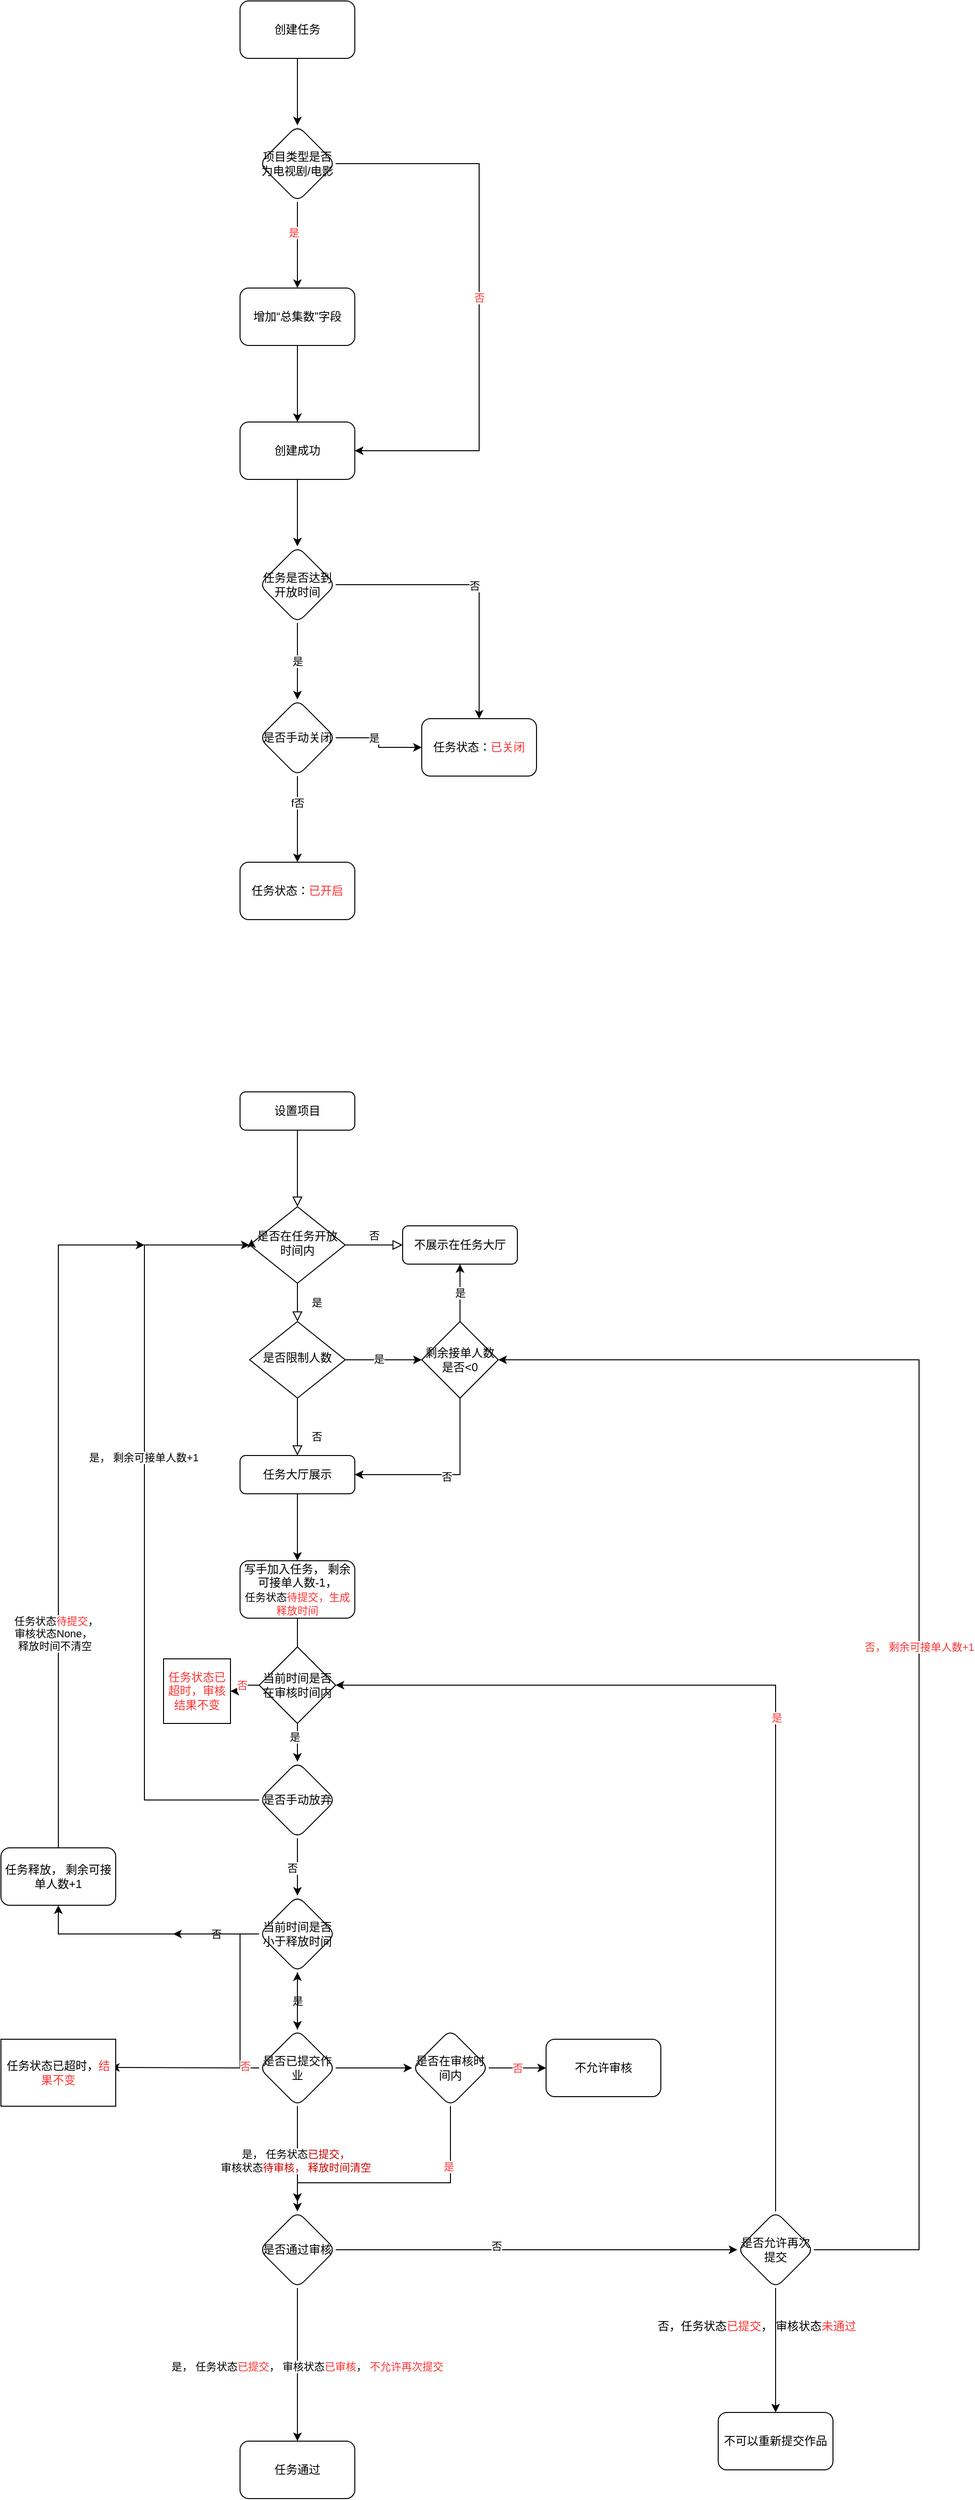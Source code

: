 <mxfile version="16.2.7" type="github">
  <diagram id="C5RBs43oDa-KdzZeNtuy" name="Page-1">
    <mxGraphModel dx="2272" dy="2352" grid="1" gridSize="10" guides="1" tooltips="1" connect="1" arrows="1" fold="1" page="1" pageScale="1" pageWidth="827" pageHeight="1169" math="0" shadow="0">
      <root>
        <mxCell id="WIyWlLk6GJQsqaUBKTNV-0" />
        <mxCell id="WIyWlLk6GJQsqaUBKTNV-1" parent="WIyWlLk6GJQsqaUBKTNV-0" />
        <mxCell id="H4f37EzpckaBXg0xdUO8-129" value="" style="endArrow=classic;html=1;rounded=0;fontColor=#FF3333;" parent="WIyWlLk6GJQsqaUBKTNV-1" edge="1">
          <mxGeometry relative="1" as="geometry">
            <mxPoint x="280" y="1070" as="sourcePoint" />
            <mxPoint x="135" y="1069.5" as="targetPoint" />
          </mxGeometry>
        </mxCell>
        <mxCell id="WIyWlLk6GJQsqaUBKTNV-2" value="" style="rounded=0;html=1;jettySize=auto;orthogonalLoop=1;fontSize=11;endArrow=block;endFill=0;endSize=8;strokeWidth=1;shadow=0;labelBackgroundColor=none;edgeStyle=orthogonalEdgeStyle;" parent="WIyWlLk6GJQsqaUBKTNV-1" source="WIyWlLk6GJQsqaUBKTNV-3" target="WIyWlLk6GJQsqaUBKTNV-6" edge="1">
          <mxGeometry relative="1" as="geometry" />
        </mxCell>
        <mxCell id="WIyWlLk6GJQsqaUBKTNV-3" value="设置项目" style="rounded=1;whiteSpace=wrap;html=1;fontSize=12;glass=0;strokeWidth=1;shadow=0;" parent="WIyWlLk6GJQsqaUBKTNV-1" vertex="1">
          <mxGeometry x="270" y="50" width="120" height="40" as="geometry" />
        </mxCell>
        <mxCell id="WIyWlLk6GJQsqaUBKTNV-4" value="是" style="rounded=0;html=1;jettySize=auto;orthogonalLoop=1;fontSize=11;endArrow=block;endFill=0;endSize=8;strokeWidth=1;shadow=0;labelBackgroundColor=none;edgeStyle=orthogonalEdgeStyle;" parent="WIyWlLk6GJQsqaUBKTNV-1" source="WIyWlLk6GJQsqaUBKTNV-6" target="WIyWlLk6GJQsqaUBKTNV-10" edge="1">
          <mxGeometry y="20" relative="1" as="geometry">
            <mxPoint as="offset" />
          </mxGeometry>
        </mxCell>
        <mxCell id="WIyWlLk6GJQsqaUBKTNV-5" value="否" style="edgeStyle=orthogonalEdgeStyle;rounded=0;html=1;jettySize=auto;orthogonalLoop=1;fontSize=11;endArrow=block;endFill=0;endSize=8;strokeWidth=1;shadow=0;labelBackgroundColor=none;" parent="WIyWlLk6GJQsqaUBKTNV-1" source="WIyWlLk6GJQsqaUBKTNV-6" target="WIyWlLk6GJQsqaUBKTNV-7" edge="1">
          <mxGeometry y="10" relative="1" as="geometry">
            <mxPoint as="offset" />
          </mxGeometry>
        </mxCell>
        <mxCell id="WIyWlLk6GJQsqaUBKTNV-6" value="是否在任务开放时间内" style="rhombus;whiteSpace=wrap;html=1;shadow=0;fontFamily=Helvetica;fontSize=12;align=center;strokeWidth=1;spacing=6;spacingTop=-4;" parent="WIyWlLk6GJQsqaUBKTNV-1" vertex="1">
          <mxGeometry x="280" y="170" width="100" height="80" as="geometry" />
        </mxCell>
        <mxCell id="WIyWlLk6GJQsqaUBKTNV-7" value="不展示在任务大厅" style="rounded=1;whiteSpace=wrap;html=1;fontSize=12;glass=0;strokeWidth=1;shadow=0;" parent="WIyWlLk6GJQsqaUBKTNV-1" vertex="1">
          <mxGeometry x="440" y="190" width="120" height="40" as="geometry" />
        </mxCell>
        <mxCell id="WIyWlLk6GJQsqaUBKTNV-8" value="否" style="rounded=0;html=1;jettySize=auto;orthogonalLoop=1;fontSize=11;endArrow=block;endFill=0;endSize=8;strokeWidth=1;shadow=0;labelBackgroundColor=none;edgeStyle=orthogonalEdgeStyle;" parent="WIyWlLk6GJQsqaUBKTNV-1" source="WIyWlLk6GJQsqaUBKTNV-10" target="WIyWlLk6GJQsqaUBKTNV-11" edge="1">
          <mxGeometry x="0.333" y="20" relative="1" as="geometry">
            <mxPoint as="offset" />
          </mxGeometry>
        </mxCell>
        <mxCell id="H4f37EzpckaBXg0xdUO8-9" value="" style="edgeStyle=orthogonalEdgeStyle;rounded=0;orthogonalLoop=1;jettySize=auto;html=1;" parent="WIyWlLk6GJQsqaUBKTNV-1" source="WIyWlLk6GJQsqaUBKTNV-10" target="H4f37EzpckaBXg0xdUO8-7" edge="1">
          <mxGeometry relative="1" as="geometry" />
        </mxCell>
        <mxCell id="H4f37EzpckaBXg0xdUO8-11" value="是" style="edgeLabel;html=1;align=center;verticalAlign=middle;resizable=0;points=[];" parent="H4f37EzpckaBXg0xdUO8-9" vertex="1" connectable="0">
          <mxGeometry x="-0.125" y="1" relative="1" as="geometry">
            <mxPoint as="offset" />
          </mxGeometry>
        </mxCell>
        <mxCell id="WIyWlLk6GJQsqaUBKTNV-10" value="是否限制人数" style="rhombus;whiteSpace=wrap;html=1;shadow=0;fontFamily=Helvetica;fontSize=12;align=center;strokeWidth=1;spacing=6;spacingTop=-4;" parent="WIyWlLk6GJQsqaUBKTNV-1" vertex="1">
          <mxGeometry x="280" y="290" width="100" height="80" as="geometry" />
        </mxCell>
        <mxCell id="H4f37EzpckaBXg0xdUO8-15" value="" style="edgeStyle=orthogonalEdgeStyle;rounded=0;orthogonalLoop=1;jettySize=auto;html=1;" parent="WIyWlLk6GJQsqaUBKTNV-1" source="WIyWlLk6GJQsqaUBKTNV-11" target="H4f37EzpckaBXg0xdUO8-14" edge="1">
          <mxGeometry relative="1" as="geometry" />
        </mxCell>
        <mxCell id="WIyWlLk6GJQsqaUBKTNV-11" value="任务大厅展示" style="rounded=1;whiteSpace=wrap;html=1;fontSize=12;glass=0;strokeWidth=1;shadow=0;" parent="WIyWlLk6GJQsqaUBKTNV-1" vertex="1">
          <mxGeometry x="270" y="430" width="120" height="40" as="geometry" />
        </mxCell>
        <mxCell id="H4f37EzpckaBXg0xdUO8-10" value="是" style="edgeStyle=orthogonalEdgeStyle;rounded=0;orthogonalLoop=1;jettySize=auto;html=1;" parent="WIyWlLk6GJQsqaUBKTNV-1" source="H4f37EzpckaBXg0xdUO8-7" target="WIyWlLk6GJQsqaUBKTNV-7" edge="1">
          <mxGeometry relative="1" as="geometry" />
        </mxCell>
        <mxCell id="H4f37EzpckaBXg0xdUO8-12" style="edgeStyle=orthogonalEdgeStyle;rounded=0;orthogonalLoop=1;jettySize=auto;html=1;entryX=1;entryY=0.5;entryDx=0;entryDy=0;" parent="WIyWlLk6GJQsqaUBKTNV-1" source="H4f37EzpckaBXg0xdUO8-7" target="WIyWlLk6GJQsqaUBKTNV-11" edge="1">
          <mxGeometry relative="1" as="geometry">
            <Array as="points">
              <mxPoint x="500" y="450" />
            </Array>
          </mxGeometry>
        </mxCell>
        <mxCell id="H4f37EzpckaBXg0xdUO8-13" value="否" style="edgeLabel;html=1;align=center;verticalAlign=middle;resizable=0;points=[];" parent="H4f37EzpckaBXg0xdUO8-12" vertex="1" connectable="0">
          <mxGeometry x="-0.011" y="2" relative="1" as="geometry">
            <mxPoint as="offset" />
          </mxGeometry>
        </mxCell>
        <mxCell id="H4f37EzpckaBXg0xdUO8-7" value="剩余接单人数是否&amp;lt;0" style="rhombus;whiteSpace=wrap;html=1;" parent="WIyWlLk6GJQsqaUBKTNV-1" vertex="1">
          <mxGeometry x="460" y="290" width="80" height="80" as="geometry" />
        </mxCell>
        <mxCell id="H4f37EzpckaBXg0xdUO8-22" value="" style="edgeStyle=orthogonalEdgeStyle;rounded=0;orthogonalLoop=1;jettySize=auto;html=1;startArrow=none;" parent="WIyWlLk6GJQsqaUBKTNV-1" source="H4f37EzpckaBXg0xdUO8-86" target="H4f37EzpckaBXg0xdUO8-21" edge="1">
          <mxGeometry relative="1" as="geometry" />
        </mxCell>
        <mxCell id="H4f37EzpckaBXg0xdUO8-88" value="是" style="edgeLabel;html=1;align=center;verticalAlign=middle;resizable=0;points=[];fontColor=#000000;" parent="H4f37EzpckaBXg0xdUO8-22" vertex="1" connectable="0">
          <mxGeometry x="-0.3" y="-3" relative="1" as="geometry">
            <mxPoint as="offset" />
          </mxGeometry>
        </mxCell>
        <mxCell id="H4f37EzpckaBXg0xdUO8-14" value="写手加入任务， 剩余可接单人数-1，&lt;br&gt;&lt;span style=&quot;font-size: 11px&quot;&gt;任务状态&lt;/span&gt;&lt;font color=&quot;#ff3333&quot; style=&quot;color: rgb(255 , 51 , 51) ; font-size: 11px&quot;&gt;待提交，生成释放时间&lt;/font&gt;" style="whiteSpace=wrap;html=1;rounded=1;glass=0;strokeWidth=1;shadow=0;" parent="WIyWlLk6GJQsqaUBKTNV-1" vertex="1">
          <mxGeometry x="270" y="540" width="120" height="60" as="geometry" />
        </mxCell>
        <mxCell id="H4f37EzpckaBXg0xdUO8-31" value="" style="edgeStyle=orthogonalEdgeStyle;rounded=0;orthogonalLoop=1;jettySize=auto;html=1;entryX=0;entryY=0.5;entryDx=0;entryDy=0;" parent="WIyWlLk6GJQsqaUBKTNV-1" source="H4f37EzpckaBXg0xdUO8-21" target="WIyWlLk6GJQsqaUBKTNV-6" edge="1">
          <mxGeometry relative="1" as="geometry">
            <mxPoint x="150" y="220" as="targetPoint" />
            <Array as="points">
              <mxPoint x="170" y="790" />
              <mxPoint x="170" y="210" />
            </Array>
          </mxGeometry>
        </mxCell>
        <mxCell id="H4f37EzpckaBXg0xdUO8-32" value="是， 剩余可接单人数+1" style="edgeLabel;html=1;align=center;verticalAlign=middle;resizable=0;points=[];" parent="H4f37EzpckaBXg0xdUO8-31" vertex="1" connectable="0">
          <mxGeometry x="0.181" y="1" relative="1" as="geometry">
            <mxPoint as="offset" />
          </mxGeometry>
        </mxCell>
        <mxCell id="H4f37EzpckaBXg0xdUO8-34" value="" style="edgeStyle=orthogonalEdgeStyle;rounded=0;orthogonalLoop=1;jettySize=auto;html=1;fontColor=#FF3333;" parent="WIyWlLk6GJQsqaUBKTNV-1" source="H4f37EzpckaBXg0xdUO8-21" target="H4f37EzpckaBXg0xdUO8-33" edge="1">
          <mxGeometry relative="1" as="geometry" />
        </mxCell>
        <mxCell id="H4f37EzpckaBXg0xdUO8-35" value="&lt;span style=&quot;color: rgb(0 , 0 , 0)&quot;&gt;否&amp;nbsp;&lt;/span&gt;" style="edgeLabel;html=1;align=center;verticalAlign=middle;resizable=0;points=[];fontColor=#FF3333;" parent="H4f37EzpckaBXg0xdUO8-34" vertex="1" connectable="0">
          <mxGeometry x="0.025" y="-4" relative="1" as="geometry">
            <mxPoint as="offset" />
          </mxGeometry>
        </mxCell>
        <mxCell id="H4f37EzpckaBXg0xdUO8-21" value="是否手动放弃" style="rhombus;whiteSpace=wrap;html=1;rounded=1;glass=0;strokeWidth=1;shadow=0;" parent="WIyWlLk6GJQsqaUBKTNV-1" vertex="1">
          <mxGeometry x="290" y="750" width="80" height="80" as="geometry" />
        </mxCell>
        <mxCell id="H4f37EzpckaBXg0xdUO8-27" style="edgeStyle=orthogonalEdgeStyle;rounded=0;orthogonalLoop=1;jettySize=auto;html=1;exitX=0;exitY=0.5;exitDx=0;exitDy=0;entryX=0.02;entryY=0.425;entryDx=0;entryDy=0;entryPerimeter=0;" parent="WIyWlLk6GJQsqaUBKTNV-1" source="WIyWlLk6GJQsqaUBKTNV-6" target="WIyWlLk6GJQsqaUBKTNV-6" edge="1">
          <mxGeometry relative="1" as="geometry" />
        </mxCell>
        <mxCell id="H4f37EzpckaBXg0xdUO8-47" value="是" style="edgeStyle=orthogonalEdgeStyle;rounded=0;orthogonalLoop=1;jettySize=auto;html=1;fontColor=#000000;" parent="WIyWlLk6GJQsqaUBKTNV-1" source="H4f37EzpckaBXg0xdUO8-33" target="H4f37EzpckaBXg0xdUO8-46" edge="1">
          <mxGeometry relative="1" as="geometry" />
        </mxCell>
        <mxCell id="H4f37EzpckaBXg0xdUO8-63" value="" style="edgeStyle=orthogonalEdgeStyle;rounded=0;orthogonalLoop=1;jettySize=auto;html=1;fontColor=#000000;entryX=0.5;entryY=1;entryDx=0;entryDy=0;" parent="WIyWlLk6GJQsqaUBKTNV-1" source="H4f37EzpckaBXg0xdUO8-33" target="H4f37EzpckaBXg0xdUO8-62" edge="1">
          <mxGeometry relative="1" as="geometry">
            <mxPoint x="200" y="1070" as="targetPoint" />
            <Array as="points">
              <mxPoint x="80" y="930" />
            </Array>
          </mxGeometry>
        </mxCell>
        <mxCell id="H4f37EzpckaBXg0xdUO8-71" value="否" style="edgeLabel;html=1;align=center;verticalAlign=middle;resizable=0;points=[];fontColor=#000000;" parent="H4f37EzpckaBXg0xdUO8-63" vertex="1" connectable="0">
          <mxGeometry x="-0.624" relative="1" as="geometry">
            <mxPoint as="offset" />
          </mxGeometry>
        </mxCell>
        <mxCell id="H4f37EzpckaBXg0xdUO8-33" value="当前时间是否小于释放时间" style="rhombus;whiteSpace=wrap;html=1;rounded=1;glass=0;strokeWidth=1;shadow=0;" parent="WIyWlLk6GJQsqaUBKTNV-1" vertex="1">
          <mxGeometry x="290" y="890" width="80" height="80" as="geometry" />
        </mxCell>
        <mxCell id="H4f37EzpckaBXg0xdUO8-52" value="" style="edgeStyle=orthogonalEdgeStyle;rounded=0;orthogonalLoop=1;jettySize=auto;html=1;fontColor=#CC0000;" parent="WIyWlLk6GJQsqaUBKTNV-1" source="H4f37EzpckaBXg0xdUO8-46" target="H4f37EzpckaBXg0xdUO8-51" edge="1">
          <mxGeometry relative="1" as="geometry" />
        </mxCell>
        <mxCell id="H4f37EzpckaBXg0xdUO8-53" value="&lt;span style=&quot;color: rgb(0 , 0 , 0)&quot;&gt;是， 任务状态&lt;/span&gt;&lt;font color=&quot;#cc0000&quot;&gt;已提交， &lt;br&gt;&lt;/font&gt;&lt;font color=&quot;#000000&quot;&gt;审核状态&lt;/font&gt;&lt;font color=&quot;#cc0000&quot;&gt;待审核， 释放时间清空&lt;/font&gt;" style="edgeLabel;html=1;align=center;verticalAlign=middle;resizable=0;points=[];fontColor=#CC0000;" parent="H4f37EzpckaBXg0xdUO8-52" vertex="1" connectable="0">
          <mxGeometry x="0.025" y="-2" relative="1" as="geometry">
            <mxPoint as="offset" />
          </mxGeometry>
        </mxCell>
        <mxCell id="H4f37EzpckaBXg0xdUO8-69" value="" style="edgeStyle=orthogonalEdgeStyle;rounded=0;orthogonalLoop=1;jettySize=auto;html=1;fontColor=#000000;" parent="WIyWlLk6GJQsqaUBKTNV-1" source="H4f37EzpckaBXg0xdUO8-46" edge="1">
          <mxGeometry relative="1" as="geometry">
            <mxPoint x="200" y="930" as="targetPoint" />
            <Array as="points">
              <mxPoint x="270" y="1070" />
              <mxPoint x="270" y="930" />
            </Array>
          </mxGeometry>
        </mxCell>
        <mxCell id="H4f37EzpckaBXg0xdUO8-124" value="否" style="edgeLabel;html=1;align=center;verticalAlign=middle;resizable=0;points=[];fontColor=#FF3333;" parent="H4f37EzpckaBXg0xdUO8-69" vertex="1" connectable="0">
          <mxGeometry x="-0.87" y="-2" relative="1" as="geometry">
            <mxPoint as="offset" />
          </mxGeometry>
        </mxCell>
        <mxCell id="H4f37EzpckaBXg0xdUO8-135" value="" style="edgeStyle=orthogonalEdgeStyle;rounded=0;orthogonalLoop=1;jettySize=auto;html=1;fontColor=#FF3333;" parent="WIyWlLk6GJQsqaUBKTNV-1" source="H4f37EzpckaBXg0xdUO8-46" target="H4f37EzpckaBXg0xdUO8-33" edge="1">
          <mxGeometry relative="1" as="geometry" />
        </mxCell>
        <mxCell id="H4f37EzpckaBXg0xdUO8-148" value="" style="edgeStyle=orthogonalEdgeStyle;rounded=0;orthogonalLoop=1;jettySize=auto;html=1;fontColor=#FF3333;" parent="WIyWlLk6GJQsqaUBKTNV-1" source="H4f37EzpckaBXg0xdUO8-46" target="H4f37EzpckaBXg0xdUO8-147" edge="1">
          <mxGeometry relative="1" as="geometry" />
        </mxCell>
        <mxCell id="H4f37EzpckaBXg0xdUO8-46" value="是否已提交作业" style="rhombus;whiteSpace=wrap;html=1;rounded=1;glass=0;strokeWidth=1;shadow=0;" parent="WIyWlLk6GJQsqaUBKTNV-1" vertex="1">
          <mxGeometry x="290" y="1030" width="80" height="80" as="geometry" />
        </mxCell>
        <mxCell id="H4f37EzpckaBXg0xdUO8-57" value="" style="edgeStyle=orthogonalEdgeStyle;rounded=0;orthogonalLoop=1;jettySize=auto;html=1;fontColor=#000000;" parent="WIyWlLk6GJQsqaUBKTNV-1" source="H4f37EzpckaBXg0xdUO8-51" target="H4f37EzpckaBXg0xdUO8-56" edge="1">
          <mxGeometry relative="1" as="geometry" />
        </mxCell>
        <mxCell id="H4f37EzpckaBXg0xdUO8-58" value="是， 任务状态&lt;font color=&quot;#ff3333&quot;&gt;已提交&lt;/font&gt;， 审核状态&lt;font color=&quot;#ff3333&quot;&gt;已审核&lt;/font&gt;， &lt;font color=&quot;#ff3333&quot;&gt;不允许再次提交&lt;/font&gt;" style="edgeLabel;html=1;align=center;verticalAlign=middle;resizable=0;points=[];fontColor=#000000;" parent="H4f37EzpckaBXg0xdUO8-57" vertex="1" connectable="0">
          <mxGeometry x="0.022" y="-3" relative="1" as="geometry">
            <mxPoint x="13" as="offset" />
          </mxGeometry>
        </mxCell>
        <mxCell id="H4f37EzpckaBXg0xdUO8-77" value="" style="edgeStyle=orthogonalEdgeStyle;rounded=0;orthogonalLoop=1;jettySize=auto;html=1;fontColor=#000000;" parent="WIyWlLk6GJQsqaUBKTNV-1" source="H4f37EzpckaBXg0xdUO8-51" target="H4f37EzpckaBXg0xdUO8-76" edge="1">
          <mxGeometry relative="1" as="geometry" />
        </mxCell>
        <mxCell id="H4f37EzpckaBXg0xdUO8-78" value="否" style="edgeLabel;html=1;align=center;verticalAlign=middle;resizable=0;points=[];fontColor=#000000;" parent="H4f37EzpckaBXg0xdUO8-77" vertex="1" connectable="0">
          <mxGeometry x="-0.2" y="4" relative="1" as="geometry">
            <mxPoint as="offset" />
          </mxGeometry>
        </mxCell>
        <mxCell id="H4f37EzpckaBXg0xdUO8-51" value="是否通过审核" style="rhombus;whiteSpace=wrap;html=1;rounded=1;glass=0;strokeWidth=1;shadow=0;" parent="WIyWlLk6GJQsqaUBKTNV-1" vertex="1">
          <mxGeometry x="290" y="1220" width="80" height="80" as="geometry" />
        </mxCell>
        <mxCell id="H4f37EzpckaBXg0xdUO8-56" value="任务通过" style="whiteSpace=wrap;html=1;rounded=1;glass=0;strokeWidth=1;shadow=0;" parent="WIyWlLk6GJQsqaUBKTNV-1" vertex="1">
          <mxGeometry x="270" y="1460" width="120" height="60" as="geometry" />
        </mxCell>
        <mxCell id="H4f37EzpckaBXg0xdUO8-65" value="" style="edgeStyle=orthogonalEdgeStyle;rounded=0;orthogonalLoop=1;jettySize=auto;html=1;fontColor=#000000;" parent="WIyWlLk6GJQsqaUBKTNV-1" source="H4f37EzpckaBXg0xdUO8-62" edge="1">
          <mxGeometry relative="1" as="geometry">
            <mxPoint x="170" y="210" as="targetPoint" />
            <Array as="points">
              <mxPoint x="80" y="210" />
            </Array>
          </mxGeometry>
        </mxCell>
        <mxCell id="H4f37EzpckaBXg0xdUO8-66" value="&amp;nbsp;任务状态&lt;font color=&quot;#ff3333&quot;&gt;待提交&lt;/font&gt;， &lt;br&gt;审核状态None，&amp;nbsp;&lt;br&gt;释放时间不清空" style="edgeLabel;html=1;align=center;verticalAlign=middle;resizable=0;points=[];fontColor=#000000;" parent="H4f37EzpckaBXg0xdUO8-65" vertex="1" connectable="0">
          <mxGeometry x="-0.378" y="4" relative="1" as="geometry">
            <mxPoint as="offset" />
          </mxGeometry>
        </mxCell>
        <mxCell id="H4f37EzpckaBXg0xdUO8-62" value="任务释放， 剩余可接单人数+1" style="whiteSpace=wrap;html=1;rounded=1;glass=0;strokeWidth=1;shadow=0;" parent="WIyWlLk6GJQsqaUBKTNV-1" vertex="1">
          <mxGeometry x="20" y="840" width="120" height="60" as="geometry" />
        </mxCell>
        <mxCell id="H4f37EzpckaBXg0xdUO8-80" value="" style="edgeStyle=orthogonalEdgeStyle;rounded=0;orthogonalLoop=1;jettySize=auto;html=1;fontColor=#000000;" parent="WIyWlLk6GJQsqaUBKTNV-1" source="H4f37EzpckaBXg0xdUO8-76" target="H4f37EzpckaBXg0xdUO8-79" edge="1">
          <mxGeometry relative="1" as="geometry" />
        </mxCell>
        <mxCell id="H4f37EzpckaBXg0xdUO8-137" value="" style="edgeStyle=orthogonalEdgeStyle;rounded=0;orthogonalLoop=1;jettySize=auto;html=1;fontColor=#FF3333;entryX=1;entryY=0.5;entryDx=0;entryDy=0;" parent="WIyWlLk6GJQsqaUBKTNV-1" source="H4f37EzpckaBXg0xdUO8-76" target="H4f37EzpckaBXg0xdUO8-86" edge="1">
          <mxGeometry relative="1" as="geometry">
            <mxPoint x="830" y="1130" as="targetPoint" />
            <Array as="points">
              <mxPoint x="830" y="670" />
            </Array>
          </mxGeometry>
        </mxCell>
        <mxCell id="H4f37EzpckaBXg0xdUO8-138" value="是" style="edgeLabel;html=1;align=center;verticalAlign=middle;resizable=0;points=[];fontColor=#FF3333;" parent="H4f37EzpckaBXg0xdUO8-137" vertex="1" connectable="0">
          <mxGeometry x="0.022" y="-1" relative="1" as="geometry">
            <mxPoint as="offset" />
          </mxGeometry>
        </mxCell>
        <mxCell id="H4f37EzpckaBXg0xdUO8-146" value="否， 剩余可接单人数+1" style="edgeStyle=orthogonalEdgeStyle;rounded=0;orthogonalLoop=1;jettySize=auto;html=1;fontColor=#FF3333;entryX=1;entryY=0.5;entryDx=0;entryDy=0;" parent="WIyWlLk6GJQsqaUBKTNV-1" source="H4f37EzpckaBXg0xdUO8-76" target="H4f37EzpckaBXg0xdUO8-7" edge="1">
          <mxGeometry relative="1" as="geometry">
            <mxPoint x="930" y="1260" as="targetPoint" />
            <Array as="points">
              <mxPoint x="980" y="1260" />
              <mxPoint x="980" y="330" />
            </Array>
          </mxGeometry>
        </mxCell>
        <mxCell id="H4f37EzpckaBXg0xdUO8-76" value="是否允许再次提交" style="rhombus;whiteSpace=wrap;html=1;rounded=1;glass=0;strokeWidth=1;shadow=0;" parent="WIyWlLk6GJQsqaUBKTNV-1" vertex="1">
          <mxGeometry x="790" y="1220" width="80" height="80" as="geometry" />
        </mxCell>
        <mxCell id="H4f37EzpckaBXg0xdUO8-79" value="不可以重新提交作品" style="whiteSpace=wrap;html=1;rounded=1;glass=0;strokeWidth=1;shadow=0;" parent="WIyWlLk6GJQsqaUBKTNV-1" vertex="1">
          <mxGeometry x="770" y="1430" width="120" height="60" as="geometry" />
        </mxCell>
        <mxCell id="H4f37EzpckaBXg0xdUO8-81" value="否，&lt;span&gt;任务状态&lt;/span&gt;&lt;font color=&quot;#ff3333&quot;&gt;已提交&lt;/font&gt;&lt;span&gt;， 审核状态&lt;/span&gt;&lt;font color=&quot;#ff3333&quot;&gt;未通过&lt;/font&gt;" style="text;html=1;align=center;verticalAlign=middle;resizable=0;points=[];autosize=1;strokeColor=none;fillColor=none;fontColor=#000000;" parent="WIyWlLk6GJQsqaUBKTNV-1" vertex="1">
          <mxGeometry x="700" y="1330" width="220" height="20" as="geometry" />
        </mxCell>
        <mxCell id="H4f37EzpckaBXg0xdUO8-144" value="否" style="edgeStyle=orthogonalEdgeStyle;rounded=0;orthogonalLoop=1;jettySize=auto;html=1;fontColor=#FF3333;" parent="WIyWlLk6GJQsqaUBKTNV-1" source="H4f37EzpckaBXg0xdUO8-86" target="H4f37EzpckaBXg0xdUO8-143" edge="1">
          <mxGeometry relative="1" as="geometry" />
        </mxCell>
        <mxCell id="H4f37EzpckaBXg0xdUO8-86" value="&lt;font color=&quot;#000000&quot;&gt;当前时间是否在审核时间内&lt;/font&gt;" style="rhombus;whiteSpace=wrap;html=1;fontColor=#FF3333;" parent="WIyWlLk6GJQsqaUBKTNV-1" vertex="1">
          <mxGeometry x="290" y="630" width="80" height="80" as="geometry" />
        </mxCell>
        <mxCell id="H4f37EzpckaBXg0xdUO8-87" value="" style="edgeStyle=orthogonalEdgeStyle;rounded=0;orthogonalLoop=1;jettySize=auto;html=1;endArrow=none;" parent="WIyWlLk6GJQsqaUBKTNV-1" source="H4f37EzpckaBXg0xdUO8-14" target="H4f37EzpckaBXg0xdUO8-86" edge="1">
          <mxGeometry relative="1" as="geometry">
            <mxPoint x="330" y="600" as="sourcePoint" />
            <mxPoint x="330" y="710" as="targetPoint" />
          </mxGeometry>
        </mxCell>
        <mxCell id="H4f37EzpckaBXg0xdUO8-122" value="&lt;span style=&quot;color: rgb(0 , 0 , 0)&quot;&gt;任务状态已超时，&lt;/span&gt;结果不变" style="whiteSpace=wrap;html=1;fontColor=#FF3333;" parent="WIyWlLk6GJQsqaUBKTNV-1" vertex="1">
          <mxGeometry x="20" y="1040" width="120" height="70" as="geometry" />
        </mxCell>
        <mxCell id="H4f37EzpckaBXg0xdUO8-143" value="任务状态已超时，审核结果不变" style="whiteSpace=wrap;html=1;fontColor=#FF3333;" parent="WIyWlLk6GJQsqaUBKTNV-1" vertex="1">
          <mxGeometry x="190" y="642.5" width="70" height="67.5" as="geometry" />
        </mxCell>
        <mxCell id="H4f37EzpckaBXg0xdUO8-150" value="" style="edgeStyle=orthogonalEdgeStyle;rounded=0;orthogonalLoop=1;jettySize=auto;html=1;fontColor=#FF3333;" parent="WIyWlLk6GJQsqaUBKTNV-1" source="H4f37EzpckaBXg0xdUO8-147" edge="1">
          <mxGeometry relative="1" as="geometry">
            <mxPoint x="330" y="1210" as="targetPoint" />
            <Array as="points">
              <mxPoint x="490" y="1190" />
              <mxPoint x="330" y="1190" />
            </Array>
          </mxGeometry>
        </mxCell>
        <mxCell id="H4f37EzpckaBXg0xdUO8-151" value="是" style="edgeLabel;html=1;align=center;verticalAlign=middle;resizable=0;points=[];fontColor=#FF3333;" parent="H4f37EzpckaBXg0xdUO8-150" vertex="1" connectable="0">
          <mxGeometry x="-0.52" y="-2" relative="1" as="geometry">
            <mxPoint as="offset" />
          </mxGeometry>
        </mxCell>
        <mxCell id="H4f37EzpckaBXg0xdUO8-153" value="否" style="edgeStyle=orthogonalEdgeStyle;rounded=0;orthogonalLoop=1;jettySize=auto;html=1;fontColor=#FF3333;" parent="WIyWlLk6GJQsqaUBKTNV-1" source="H4f37EzpckaBXg0xdUO8-147" target="H4f37EzpckaBXg0xdUO8-152" edge="1">
          <mxGeometry relative="1" as="geometry" />
        </mxCell>
        <mxCell id="H4f37EzpckaBXg0xdUO8-147" value="是否在审核时间内" style="rhombus;whiteSpace=wrap;html=1;rounded=1;glass=0;strokeWidth=1;shadow=0;" parent="WIyWlLk6GJQsqaUBKTNV-1" vertex="1">
          <mxGeometry x="450" y="1030" width="80" height="80" as="geometry" />
        </mxCell>
        <mxCell id="H4f37EzpckaBXg0xdUO8-152" value="不允许审核" style="whiteSpace=wrap;html=1;rounded=1;glass=0;strokeWidth=1;shadow=0;" parent="WIyWlLk6GJQsqaUBKTNV-1" vertex="1">
          <mxGeometry x="590" y="1040" width="120" height="60" as="geometry" />
        </mxCell>
        <mxCell id="H4f37EzpckaBXg0xdUO8-160" value="" style="edgeStyle=orthogonalEdgeStyle;rounded=0;orthogonalLoop=1;jettySize=auto;html=1;fontColor=#FF3333;" parent="WIyWlLk6GJQsqaUBKTNV-1" source="H4f37EzpckaBXg0xdUO8-155" target="H4f37EzpckaBXg0xdUO8-159" edge="1">
          <mxGeometry relative="1" as="geometry" />
        </mxCell>
        <mxCell id="H4f37EzpckaBXg0xdUO8-155" value="&lt;span&gt;创建任务&lt;/span&gt;" style="whiteSpace=wrap;html=1;rounded=1;glass=0;strokeWidth=1;shadow=0;" parent="WIyWlLk6GJQsqaUBKTNV-1" vertex="1">
          <mxGeometry x="270" y="-1090" width="120" height="60" as="geometry" />
        </mxCell>
        <mxCell id="H4f37EzpckaBXg0xdUO8-162" value="" style="edgeStyle=orthogonalEdgeStyle;rounded=0;orthogonalLoop=1;jettySize=auto;html=1;fontColor=#FF3333;" parent="WIyWlLk6GJQsqaUBKTNV-1" source="H4f37EzpckaBXg0xdUO8-159" target="H4f37EzpckaBXg0xdUO8-161" edge="1">
          <mxGeometry relative="1" as="geometry" />
        </mxCell>
        <mxCell id="H4f37EzpckaBXg0xdUO8-163" value="是" style="edgeLabel;html=1;align=center;verticalAlign=middle;resizable=0;points=[];fontColor=#FF3333;" parent="H4f37EzpckaBXg0xdUO8-162" vertex="1" connectable="0">
          <mxGeometry x="-0.289" y="-4" relative="1" as="geometry">
            <mxPoint as="offset" />
          </mxGeometry>
        </mxCell>
        <mxCell id="H4f37EzpckaBXg0xdUO8-167" value="否" style="edgeStyle=orthogonalEdgeStyle;rounded=0;orthogonalLoop=1;jettySize=auto;html=1;fontColor=#FF3333;entryX=1;entryY=0.5;entryDx=0;entryDy=0;" parent="WIyWlLk6GJQsqaUBKTNV-1" source="H4f37EzpckaBXg0xdUO8-159" target="H4f37EzpckaBXg0xdUO8-168" edge="1">
          <mxGeometry relative="1" as="geometry">
            <mxPoint x="520" y="-660" as="targetPoint" />
            <Array as="points">
              <mxPoint x="520" y="-920" />
              <mxPoint x="520" y="-620" />
            </Array>
          </mxGeometry>
        </mxCell>
        <mxCell id="H4f37EzpckaBXg0xdUO8-159" value="项目类型是否为电视剧/电影" style="rhombus;whiteSpace=wrap;html=1;rounded=1;glass=0;strokeWidth=1;shadow=0;" parent="WIyWlLk6GJQsqaUBKTNV-1" vertex="1">
          <mxGeometry x="290" y="-960" width="80" height="80" as="geometry" />
        </mxCell>
        <mxCell id="H4f37EzpckaBXg0xdUO8-169" value="" style="edgeStyle=orthogonalEdgeStyle;rounded=0;orthogonalLoop=1;jettySize=auto;html=1;fontColor=#FF3333;" parent="WIyWlLk6GJQsqaUBKTNV-1" source="H4f37EzpckaBXg0xdUO8-161" target="H4f37EzpckaBXg0xdUO8-168" edge="1">
          <mxGeometry relative="1" as="geometry" />
        </mxCell>
        <mxCell id="H4f37EzpckaBXg0xdUO8-161" value="增加“总集数”字段" style="whiteSpace=wrap;html=1;rounded=1;glass=0;strokeWidth=1;shadow=0;" parent="WIyWlLk6GJQsqaUBKTNV-1" vertex="1">
          <mxGeometry x="270" y="-790" width="120" height="60" as="geometry" />
        </mxCell>
        <mxCell id="H4f37EzpckaBXg0xdUO8-175" value="" style="edgeStyle=orthogonalEdgeStyle;rounded=0;orthogonalLoop=1;jettySize=auto;html=1;fontColor=#FF3333;" parent="WIyWlLk6GJQsqaUBKTNV-1" source="H4f37EzpckaBXg0xdUO8-168" target="H4f37EzpckaBXg0xdUO8-174" edge="1">
          <mxGeometry relative="1" as="geometry" />
        </mxCell>
        <mxCell id="H4f37EzpckaBXg0xdUO8-168" value="创建成功" style="whiteSpace=wrap;html=1;rounded=1;glass=0;strokeWidth=1;shadow=0;" parent="WIyWlLk6GJQsqaUBKTNV-1" vertex="1">
          <mxGeometry x="270" y="-650" width="120" height="60" as="geometry" />
        </mxCell>
        <mxCell id="H4f37EzpckaBXg0xdUO8-177" value="&lt;font color=&quot;#000000&quot;&gt;是&lt;/font&gt;" style="edgeStyle=orthogonalEdgeStyle;rounded=0;orthogonalLoop=1;jettySize=auto;html=1;fontColor=#FF3333;" parent="WIyWlLk6GJQsqaUBKTNV-1" source="H4f37EzpckaBXg0xdUO8-174" target="H4f37EzpckaBXg0xdUO8-176" edge="1">
          <mxGeometry relative="1" as="geometry" />
        </mxCell>
        <mxCell id="H4f37EzpckaBXg0xdUO8-179" value="" style="edgeStyle=orthogonalEdgeStyle;rounded=0;orthogonalLoop=1;jettySize=auto;html=1;fontColor=#FF3333;entryX=0.5;entryY=0;entryDx=0;entryDy=0;" parent="WIyWlLk6GJQsqaUBKTNV-1" source="H4f37EzpckaBXg0xdUO8-174" target="H4f37EzpckaBXg0xdUO8-184" edge="1">
          <mxGeometry relative="1" as="geometry">
            <mxPoint x="430" y="-480" as="targetPoint" />
          </mxGeometry>
        </mxCell>
        <mxCell id="H4f37EzpckaBXg0xdUO8-180" value="否" style="edgeLabel;html=1;align=center;verticalAlign=middle;resizable=0;points=[];fontColor=#000000;" parent="H4f37EzpckaBXg0xdUO8-179" vertex="1" connectable="0">
          <mxGeometry y="-1" relative="1" as="geometry">
            <mxPoint as="offset" />
          </mxGeometry>
        </mxCell>
        <mxCell id="H4f37EzpckaBXg0xdUO8-174" value="任务是否达到开放时间" style="rhombus;whiteSpace=wrap;html=1;rounded=1;glass=0;strokeWidth=1;shadow=0;" parent="WIyWlLk6GJQsqaUBKTNV-1" vertex="1">
          <mxGeometry x="290" y="-520" width="80" height="80" as="geometry" />
        </mxCell>
        <mxCell id="H4f37EzpckaBXg0xdUO8-182" value="" style="edgeStyle=orthogonalEdgeStyle;rounded=0;orthogonalLoop=1;jettySize=auto;html=1;fontColor=#000000;" parent="WIyWlLk6GJQsqaUBKTNV-1" source="H4f37EzpckaBXg0xdUO8-176" target="H4f37EzpckaBXg0xdUO8-181" edge="1">
          <mxGeometry relative="1" as="geometry" />
        </mxCell>
        <mxCell id="H4f37EzpckaBXg0xdUO8-183" value="f否" style="edgeLabel;html=1;align=center;verticalAlign=middle;resizable=0;points=[];fontColor=#000000;" parent="H4f37EzpckaBXg0xdUO8-182" vertex="1" connectable="0">
          <mxGeometry x="-0.378" relative="1" as="geometry">
            <mxPoint as="offset" />
          </mxGeometry>
        </mxCell>
        <mxCell id="H4f37EzpckaBXg0xdUO8-185" value="" style="edgeStyle=orthogonalEdgeStyle;rounded=0;orthogonalLoop=1;jettySize=auto;html=1;fontColor=#000000;" parent="WIyWlLk6GJQsqaUBKTNV-1" source="H4f37EzpckaBXg0xdUO8-176" target="H4f37EzpckaBXg0xdUO8-184" edge="1">
          <mxGeometry relative="1" as="geometry" />
        </mxCell>
        <mxCell id="H4f37EzpckaBXg0xdUO8-188" value="是" style="edgeLabel;html=1;align=center;verticalAlign=middle;resizable=0;points=[];fontColor=#000000;" parent="H4f37EzpckaBXg0xdUO8-185" vertex="1" connectable="0">
          <mxGeometry x="-0.2" relative="1" as="geometry">
            <mxPoint as="offset" />
          </mxGeometry>
        </mxCell>
        <mxCell id="H4f37EzpckaBXg0xdUO8-176" value="是否手动关闭" style="rhombus;whiteSpace=wrap;html=1;rounded=1;glass=0;strokeWidth=1;shadow=0;" parent="WIyWlLk6GJQsqaUBKTNV-1" vertex="1">
          <mxGeometry x="290" y="-360" width="80" height="80" as="geometry" />
        </mxCell>
        <mxCell id="H4f37EzpckaBXg0xdUO8-181" value="任务状态：&lt;font color=&quot;#ff3333&quot;&gt;已开启&lt;/font&gt;" style="whiteSpace=wrap;html=1;rounded=1;glass=0;strokeWidth=1;shadow=0;" parent="WIyWlLk6GJQsqaUBKTNV-1" vertex="1">
          <mxGeometry x="270" y="-190" width="120" height="60" as="geometry" />
        </mxCell>
        <mxCell id="H4f37EzpckaBXg0xdUO8-184" value="&lt;span&gt;任务状态：&lt;/span&gt;&lt;font color=&quot;#ff3333&quot;&gt;已关闭&lt;/font&gt;" style="whiteSpace=wrap;html=1;rounded=1;glass=0;strokeWidth=1;shadow=0;" parent="WIyWlLk6GJQsqaUBKTNV-1" vertex="1">
          <mxGeometry x="460" y="-340" width="120" height="60" as="geometry" />
        </mxCell>
      </root>
    </mxGraphModel>
  </diagram>
</mxfile>
